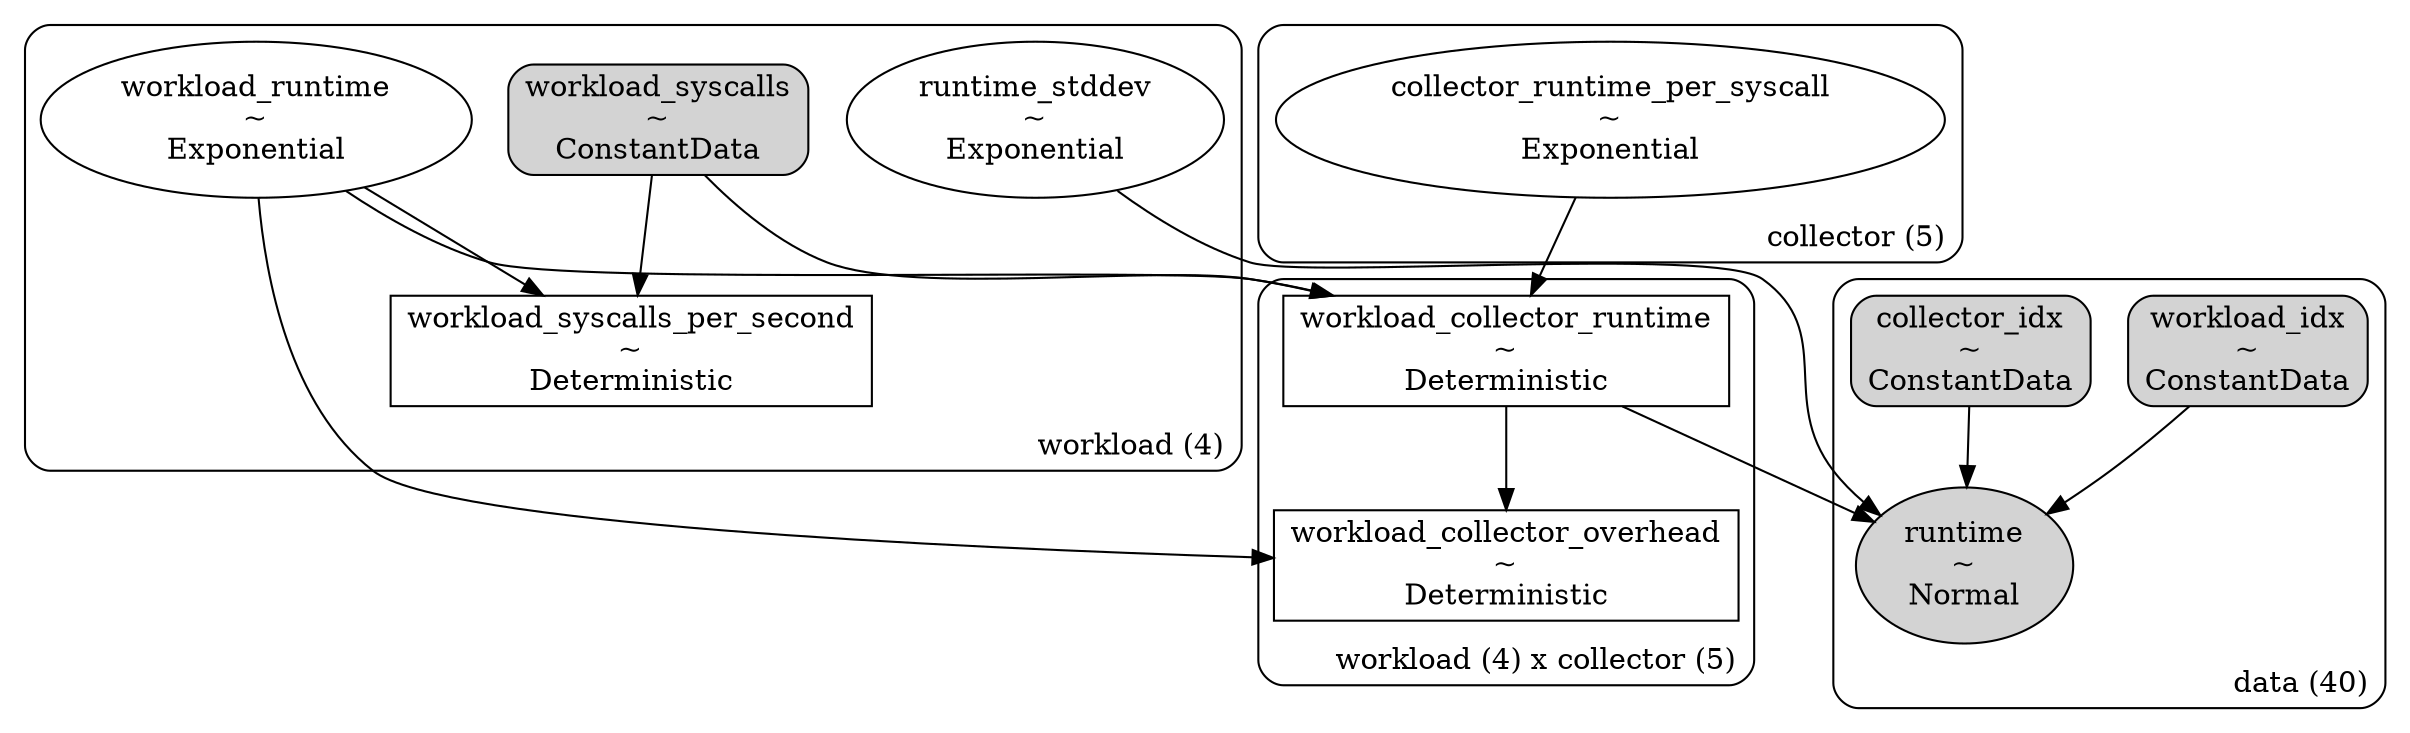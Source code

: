 digraph {
	subgraph "clusterdata (40)" {
		workload_idx [label="workload_idx
~
ConstantData" shape=box style="rounded, filled"]
		runtime [label="runtime
~
Normal" shape=ellipse style=filled]
		collector_idx [label="collector_idx
~
ConstantData" shape=box style="rounded, filled"]
		label="data (40)" labeljust=r labelloc=b style=rounded
	}
	subgraph "clusterworkload (4)" {
		workload_syscalls_per_second [label="workload_syscalls_per_second
~
Deterministic" shape=box]
		workload_syscalls [label="workload_syscalls
~
ConstantData" shape=box style="rounded, filled"]
		workload_runtime [label="workload_runtime
~
Exponential" shape=ellipse]
		runtime_stddev [label="runtime_stddev
~
Exponential" shape=ellipse]
		label="workload (4)" labeljust=r labelloc=b style=rounded
	}
	subgraph "clustercollector (5)" {
		collector_runtime_per_syscall [label="collector_runtime_per_syscall
~
Exponential" shape=ellipse]
		label="collector (5)" labeljust=r labelloc=b style=rounded
	}
	subgraph "clusterworkload (4) x collector (5)" {
		workload_collector_runtime [label="workload_collector_runtime
~
Deterministic" shape=box]
		workload_collector_overhead [label="workload_collector_overhead
~
Deterministic" shape=box]
		label="workload (4) x collector (5)" labeljust=r labelloc=b style=rounded
	}
	workload_syscalls -> workload_syscalls_per_second
	workload_runtime -> workload_syscalls_per_second
	collector_runtime_per_syscall -> workload_collector_runtime
	workload_syscalls -> workload_collector_runtime
	workload_runtime -> workload_collector_runtime
	workload_collector_runtime -> workload_collector_overhead
	workload_runtime -> workload_collector_overhead
	workload_collector_runtime -> runtime
	workload_idx -> runtime
	collector_idx -> runtime
	runtime_stddev -> runtime
}
